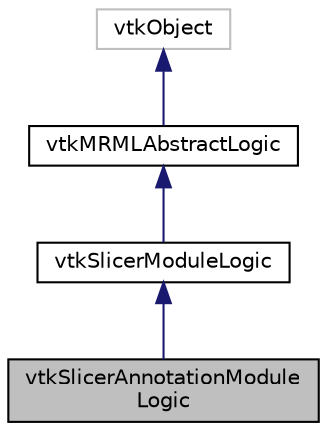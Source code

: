 digraph "vtkSlicerAnnotationModuleLogic"
{
  bgcolor="transparent";
  edge [fontname="Helvetica",fontsize="10",labelfontname="Helvetica",labelfontsize="10"];
  node [fontname="Helvetica",fontsize="10",shape=record];
  Node4 [label="vtkSlicerAnnotationModule\lLogic",height=0.2,width=0.4,color="black", fillcolor="grey75", style="filled", fontcolor="black"];
  Node5 -> Node4 [dir="back",color="midnightblue",fontsize="10",style="solid",fontname="Helvetica"];
  Node5 [label="vtkSlicerModuleLogic",height=0.2,width=0.4,color="black",URL="$classvtkSlicerModuleLogic.html"];
  Node6 -> Node5 [dir="back",color="midnightblue",fontsize="10",style="solid",fontname="Helvetica"];
  Node6 [label="vtkMRMLAbstractLogic",height=0.2,width=0.4,color="black",URL="$classvtkMRMLAbstractLogic.html",tooltip="Superclass for MRML logic classes. "];
  Node7 -> Node6 [dir="back",color="midnightblue",fontsize="10",style="solid",fontname="Helvetica"];
  Node7 [label="vtkObject",height=0.2,width=0.4,color="grey75"];
}
